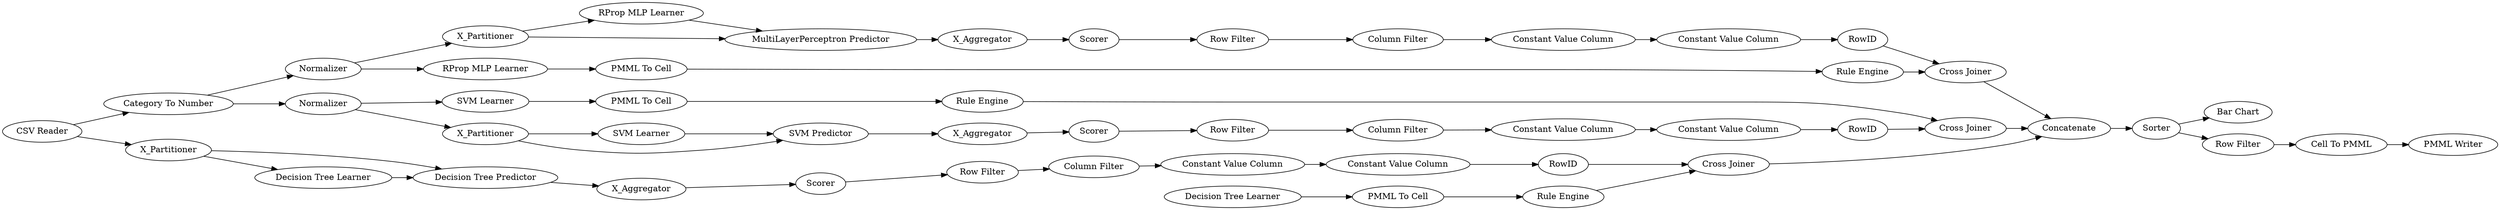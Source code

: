 digraph {
	"7160850756610431591_2" [label=X_Partitioner]
	"7443048061932486150_293" [label=RowID]
	"1884973029569686447_61" [label="PMML Writer"]
	"1254507393527377882_31" [label="Decision Tree Learner"]
	"5160490169012101545_2" [label=X_Partitioner]
	"7160850756610431591_31" [label="SVM Learner"]
	"-3146157121097038412_35" [label="Rule Engine"]
	"7443048061932486150_294" [label="Column Filter"]
	"1254507393527377882_2" [label=X_Partitioner]
	"-4454580658751116958_293" [label=RowID]
	"1884973029569686447_60" [label=Concatenate]
	"-3146157121097038412_34" [label="PMML To Cell"]
	"5160490169012101545_7" [label=X_Aggregator]
	"1254507393527377882_39" [label=Scorer]
	"1884973029569686447_58" [label="Category To Number"]
	"-5902291910720964588_34" [label="Rule Engine"]
	"5160490169012101545_38" [label="Cross Joiner"]
	"1884973029569686447_59" [label="Bar Chart"]
	"5933187521977907041_34" [label="Rule Engine"]
	"1254507393527377882_32" [label="Decision Tree Predictor"]
	"7443048061932486150_290" [label="Constant Value Column"]
	"-4454580658751116958_290" [label="Constant Value Column"]
	"7443048061932486150_292" [label="Constant Value Column"]
	"7443048061932486150_9" [label="Row Filter"]
	"7160850756610431591_40" [label=Normalizer]
	"1884973029569686447_62" [label="CSV Reader"]
	"-7286532415757949510_290" [label="Constant Value Column"]
	"5933187521977907041_22" [label="PMML To Cell"]
	"1254507393527377882_38" [label="Cross Joiner"]
	"5160490169012101545_39" [label=Normalizer]
	"1884973029569686447_54" [label="Cell To PMML"]
	"-7286532415757949510_294" [label="Column Filter"]
	"-5902291910720964588_33" [label="Decision Tree Learner"]
	"-5902291910720964588_28" [label="PMML To Cell"]
	"-7286532415757949510_9" [label="Row Filter"]
	"-4454580658751116958_292" [label="Constant Value Column"]
	"-7286532415757949510_292" [label="Constant Value Column"]
	"-4454580658751116958_9" [label="Row Filter"]
	"7160850756610431591_7" [label=X_Aggregator]
	"5160490169012101545_31" [label="RProp MLP Learner"]
	"7160850756610431591_32" [label="SVM Predictor"]
	"7160850756610431591_39" [label="Cross Joiner"]
	"-7286532415757949510_293" [label=RowID]
	"5160490169012101545_32" [label="MultiLayerPerceptron Predictor"]
	"1884973029569686447_53" [label="Row Filter"]
	"1884973029569686447_52" [label=Sorter]
	"5933187521977907041_35" [label="RProp MLP Learner"]
	"7160850756610431591_41" [label=Scorer]
	"1254507393527377882_7" [label=X_Aggregator]
	"-3146157121097038412_33" [label="SVM Learner"]
	"-4454580658751116958_294" [label="Column Filter"]
	"5160490169012101545_40" [label=Scorer]
	"1884973029569686447_53" -> "1884973029569686447_54"
	"5933187521977907041_34" -> "5160490169012101545_38"
	"1884973029569686447_58" -> "5160490169012101545_39"
	"-4454580658751116958_9" -> "-4454580658751116958_294"
	"7160850756610431591_31" -> "7160850756610431591_32"
	"-4454580658751116958_292" -> "-4454580658751116958_293"
	"5933187521977907041_35" -> "5933187521977907041_22"
	"7443048061932486150_292" -> "7443048061932486150_293"
	"-5902291910720964588_33" -> "-5902291910720964588_28"
	"7160850756610431591_2" -> "7160850756610431591_31"
	"1254507393527377882_2" -> "1254507393527377882_31"
	"7443048061932486150_290" -> "7443048061932486150_292"
	"1884973029569686447_52" -> "1884973029569686447_59"
	"1884973029569686447_62" -> "1254507393527377882_2"
	"1254507393527377882_31" -> "1254507393527377882_32"
	"-7286532415757949510_293" -> "7160850756610431591_39"
	"7160850756610431591_40" -> "7160850756610431591_2"
	"-7286532415757949510_290" -> "-7286532415757949510_292"
	"-3146157121097038412_34" -> "-3146157121097038412_35"
	"1254507393527377882_39" -> "-4454580658751116958_9"
	"7443048061932486150_293" -> "5160490169012101545_38"
	"-7286532415757949510_292" -> "-7286532415757949510_293"
	"7443048061932486150_294" -> "7443048061932486150_290"
	"1254507393527377882_2" -> "1254507393527377882_32"
	"7160850756610431591_41" -> "-7286532415757949510_9"
	"5160490169012101545_2" -> "5160490169012101545_31"
	"5160490169012101545_32" -> "5160490169012101545_7"
	"1884973029569686447_54" -> "1884973029569686447_61"
	"5160490169012101545_31" -> "5160490169012101545_32"
	"-4454580658751116958_293" -> "1254507393527377882_38"
	"1884973029569686447_52" -> "1884973029569686447_53"
	"7160850756610431591_39" -> "1884973029569686447_60"
	"5160490169012101545_39" -> "5160490169012101545_2"
	"-4454580658751116958_294" -> "-4454580658751116958_290"
	"-5902291910720964588_34" -> "1254507393527377882_38"
	"5160490169012101545_39" -> "5933187521977907041_35"
	"-3146157121097038412_33" -> "-3146157121097038412_34"
	"-4454580658751116958_290" -> "-4454580658751116958_292"
	"5160490169012101545_7" -> "5160490169012101545_40"
	"5160490169012101545_2" -> "5160490169012101545_32"
	"7160850756610431591_32" -> "7160850756610431591_7"
	"1884973029569686447_60" -> "1884973029569686447_52"
	"5160490169012101545_40" -> "7443048061932486150_9"
	"1254507393527377882_7" -> "1254507393527377882_39"
	"1254507393527377882_32" -> "1254507393527377882_7"
	"7160850756610431591_40" -> "-3146157121097038412_33"
	"5160490169012101545_38" -> "1884973029569686447_60"
	"7160850756610431591_7" -> "7160850756610431591_41"
	"1254507393527377882_38" -> "1884973029569686447_60"
	"-7286532415757949510_9" -> "-7286532415757949510_294"
	"-7286532415757949510_294" -> "-7286532415757949510_290"
	"-3146157121097038412_35" -> "7160850756610431591_39"
	"1884973029569686447_58" -> "7160850756610431591_40"
	"-5902291910720964588_28" -> "-5902291910720964588_34"
	"7443048061932486150_9" -> "7443048061932486150_294"
	"7160850756610431591_2" -> "7160850756610431591_32"
	"5933187521977907041_22" -> "5933187521977907041_34"
	"1884973029569686447_62" -> "1884973029569686447_58"
	rankdir=LR
}
